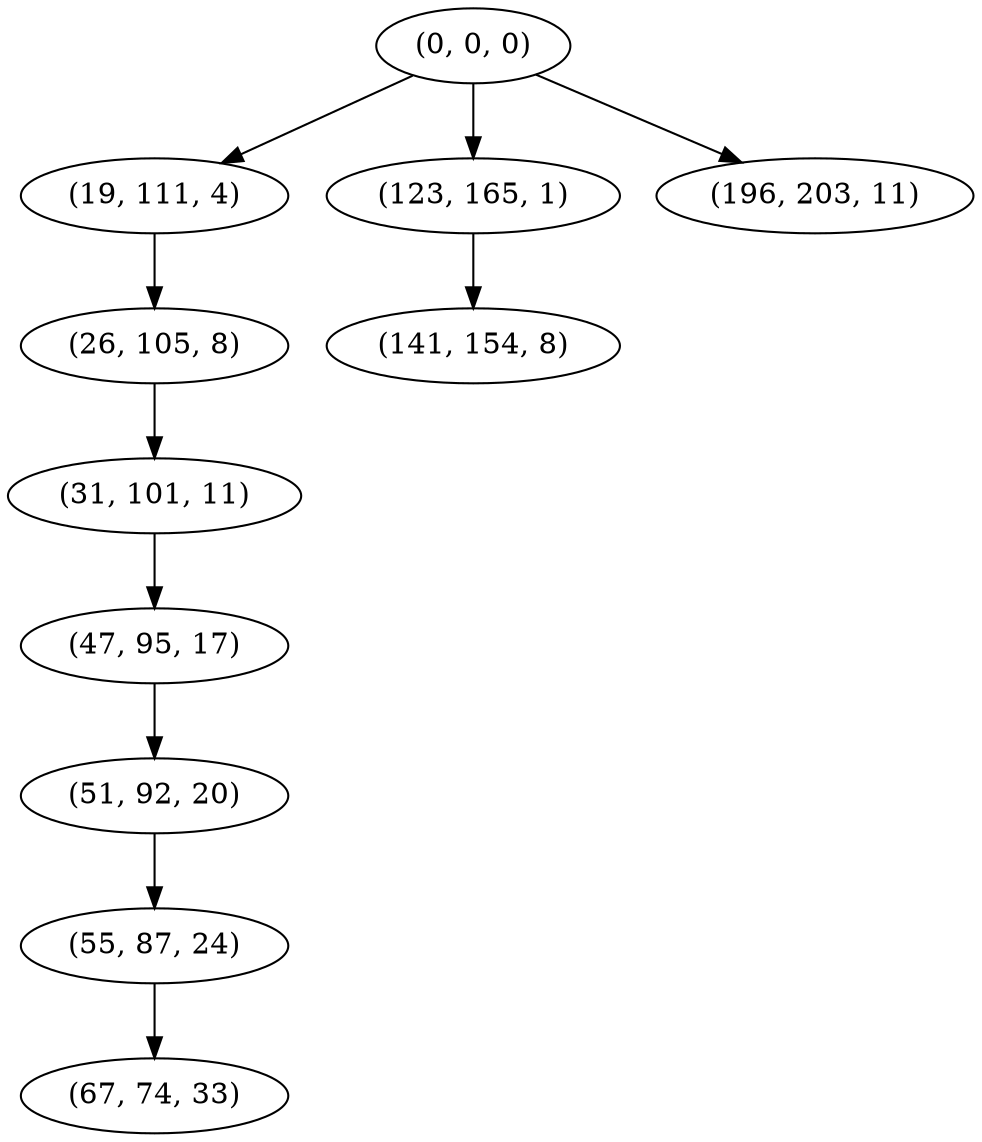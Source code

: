 digraph tree {
    "(0, 0, 0)";
    "(19, 111, 4)";
    "(26, 105, 8)";
    "(31, 101, 11)";
    "(47, 95, 17)";
    "(51, 92, 20)";
    "(55, 87, 24)";
    "(67, 74, 33)";
    "(123, 165, 1)";
    "(141, 154, 8)";
    "(196, 203, 11)";
    "(0, 0, 0)" -> "(19, 111, 4)";
    "(0, 0, 0)" -> "(123, 165, 1)";
    "(0, 0, 0)" -> "(196, 203, 11)";
    "(19, 111, 4)" -> "(26, 105, 8)";
    "(26, 105, 8)" -> "(31, 101, 11)";
    "(31, 101, 11)" -> "(47, 95, 17)";
    "(47, 95, 17)" -> "(51, 92, 20)";
    "(51, 92, 20)" -> "(55, 87, 24)";
    "(55, 87, 24)" -> "(67, 74, 33)";
    "(123, 165, 1)" -> "(141, 154, 8)";
}
